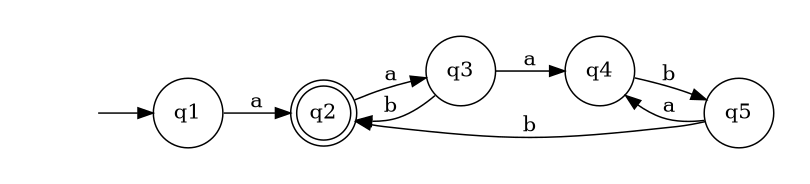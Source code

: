 digraph {
	rankdir=LR;
	margin=0.2;
	size=5;
	node [margin=0.1 shape=circle];
	q2[margin=0 shape=doublecircle];
	" "[color=white width=0];
	" " -> q1;
	q1 -> q2[label = "a"];
	q2 -> q3[label = "a"];
	q3 -> q2[label = "b"];
	q3 -> q4[label = "a"];
	q4 -> q5[label = "b"];
	q5 -> q4[label = "a"];
	q5 -> q2[label = "b"]
}